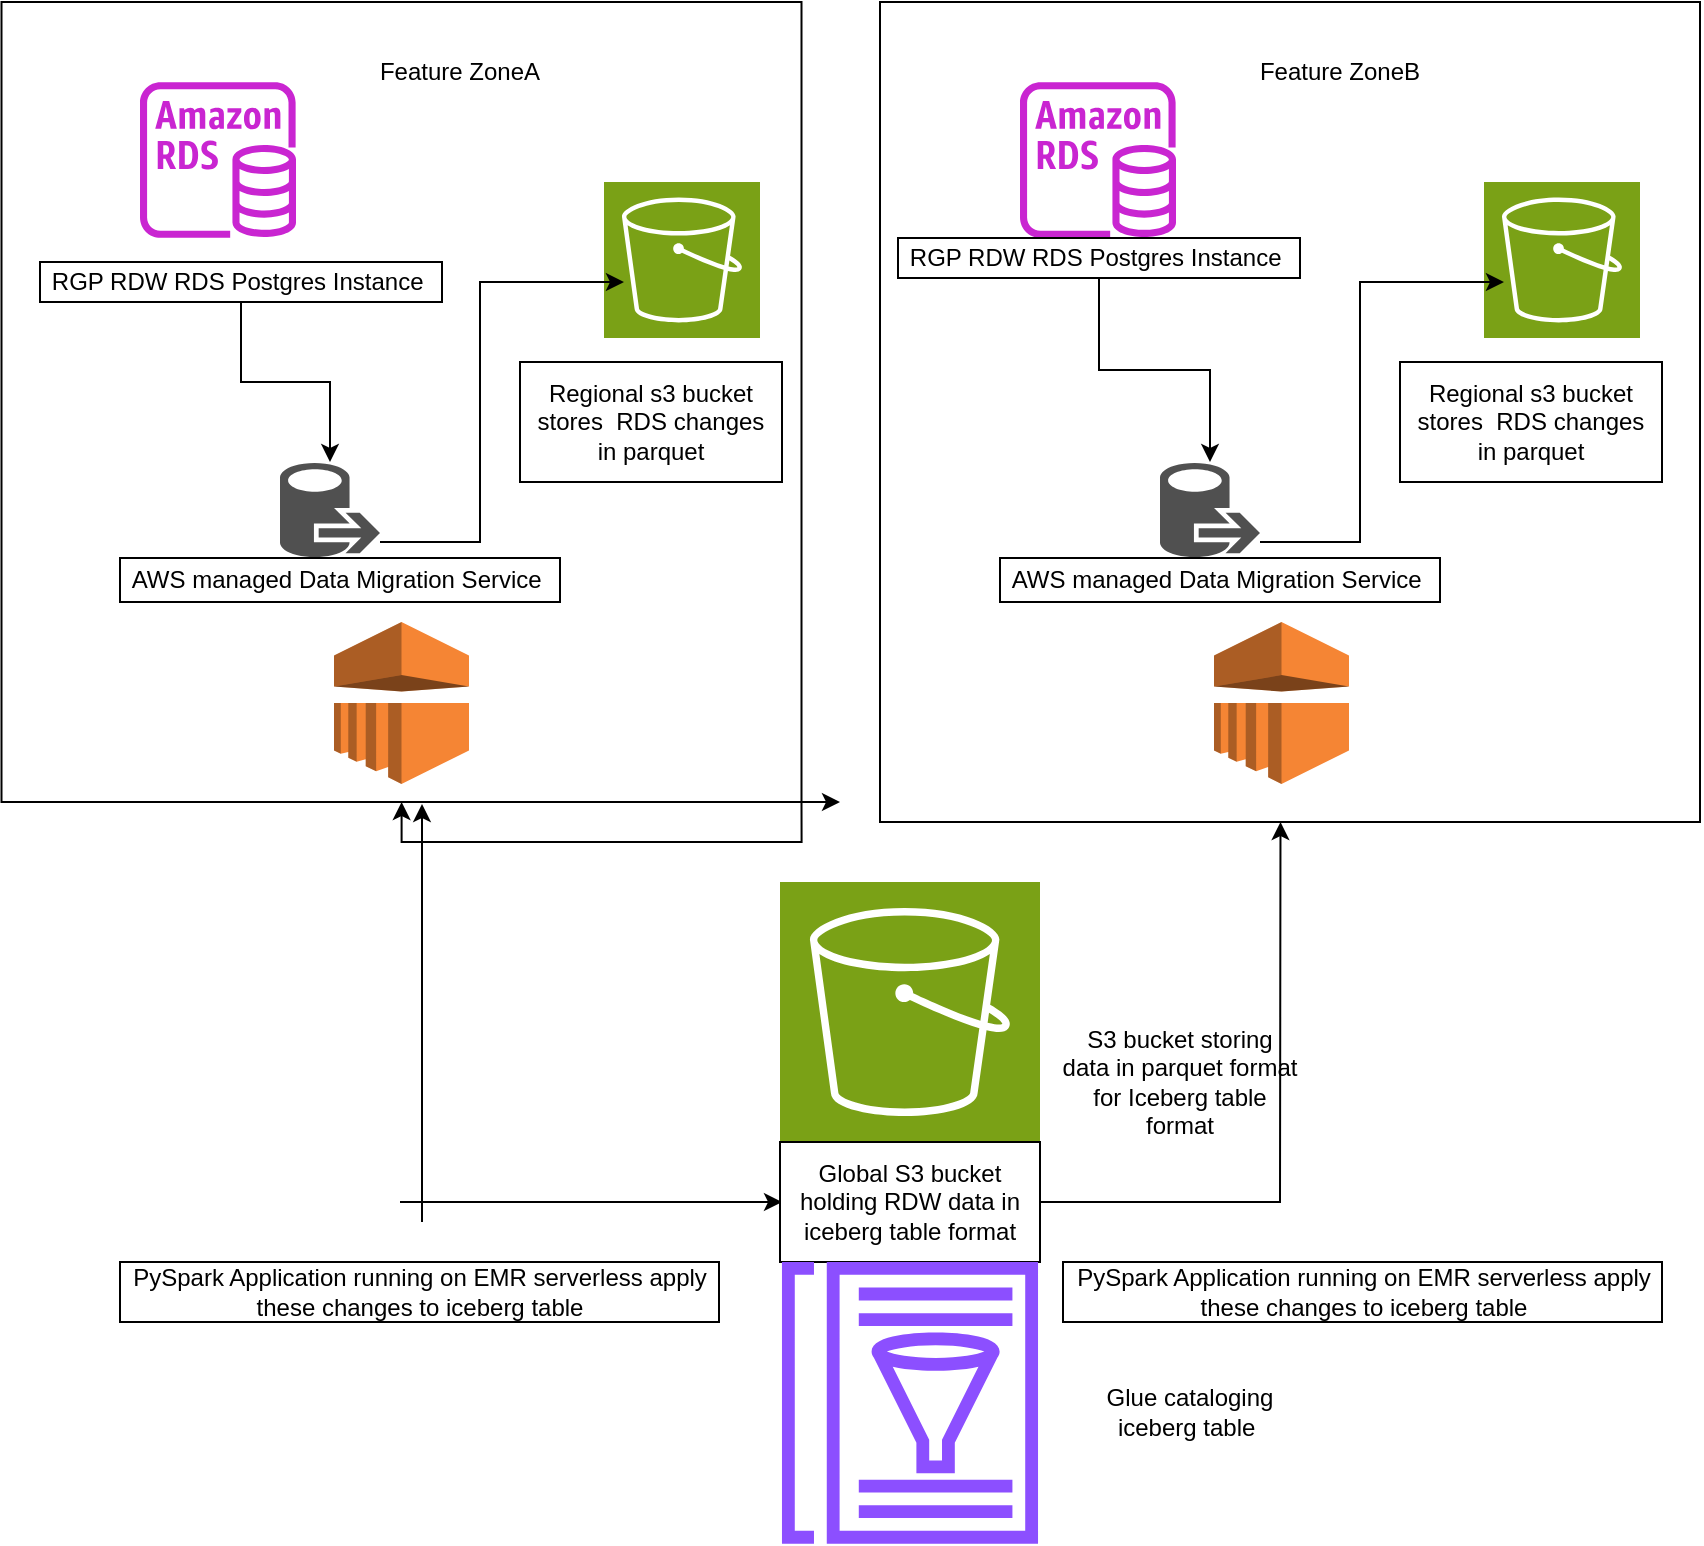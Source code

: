 <mxfile version="26.0.16">
  <diagram name="Page-1" id="RtcvBCFitgIsofb3k9Fe">
    <mxGraphModel dx="1891" dy="993" grid="1" gridSize="10" guides="1" tooltips="1" connect="1" arrows="1" fold="1" page="1" pageScale="1" pageWidth="850" pageHeight="1100" math="0" shadow="0">
      <root>
        <mxCell id="0" />
        <mxCell id="1" parent="0" />
        <mxCell id="HIlax8-P0HPLxPu31UDP-8" style="edgeStyle=orthogonalEdgeStyle;rounded=0;orthogonalLoop=1;jettySize=auto;html=1;exitX=1;exitY=1;exitDx=0;exitDy=0;" edge="1" parent="1" source="HIlax8-P0HPLxPu31UDP-2">
          <mxGeometry relative="1" as="geometry">
            <mxPoint x="430" y="410" as="targetPoint" />
          </mxGeometry>
        </mxCell>
        <mxCell id="HIlax8-P0HPLxPu31UDP-2" value="" style="whiteSpace=wrap;html=1;aspect=fixed;" vertex="1" parent="1">
          <mxGeometry x="10.75" y="10" width="400" height="400" as="geometry" />
        </mxCell>
        <mxCell id="x5c_Fmgo2Edh-NOIzDAB-1" value="" style="sketch=0;outlineConnect=0;fontColor=#232F3E;gradientColor=none;fillColor=#C925D1;strokeColor=none;dashed=0;verticalLabelPosition=bottom;verticalAlign=top;align=center;html=1;fontSize=12;fontStyle=0;aspect=fixed;pointerEvents=1;shape=mxgraph.aws4.rds_instance;" parent="1" vertex="1">
          <mxGeometry x="80" y="50" width="78" height="78" as="geometry" />
        </mxCell>
        <mxCell id="x5c_Fmgo2Edh-NOIzDAB-5" value="" style="sketch=0;points=[[0,0,0],[0.25,0,0],[0.5,0,0],[0.75,0,0],[1,0,0],[0,1,0],[0.25,1,0],[0.5,1,0],[0.75,1,0],[1,1,0],[0,0.25,0],[0,0.5,0],[0,0.75,0],[1,0.25,0],[1,0.5,0],[1,0.75,0]];outlineConnect=0;fontColor=#232F3E;fillColor=#7AA116;strokeColor=#ffffff;dashed=0;verticalLabelPosition=bottom;verticalAlign=top;align=center;html=1;fontSize=12;fontStyle=0;aspect=fixed;shape=mxgraph.aws4.resourceIcon;resIcon=mxgraph.aws4.s3;" parent="1" vertex="1">
          <mxGeometry x="400" y="450" width="130" height="130" as="geometry" />
        </mxCell>
        <mxCell id="x5c_Fmgo2Edh-NOIzDAB-6" value="" style="sketch=0;points=[[0,0,0],[0.25,0,0],[0.5,0,0],[0.75,0,0],[1,0,0],[0,1,0],[0.25,1,0],[0.5,1,0],[0.75,1,0],[1,1,0],[0,0.25,0],[0,0.5,0],[0,0.75,0],[1,0.25,0],[1,0.5,0],[1,0.75,0]];outlineConnect=0;fontColor=#232F3E;fillColor=#7AA116;strokeColor=#ffffff;dashed=0;verticalLabelPosition=bottom;verticalAlign=top;align=center;html=1;fontSize=12;fontStyle=0;aspect=fixed;shape=mxgraph.aws4.resourceIcon;resIcon=mxgraph.aws4.s3;" parent="1" vertex="1">
          <mxGeometry x="312" y="100" width="78" height="78" as="geometry" />
        </mxCell>
        <mxCell id="x5c_Fmgo2Edh-NOIzDAB-7" value="" style="sketch=0;pointerEvents=1;shadow=0;dashed=0;html=1;strokeColor=none;labelPosition=center;verticalLabelPosition=bottom;verticalAlign=top;align=center;fillColor=#505050;shape=mxgraph.mscae.intune.data_migration_wizard" parent="1" vertex="1">
          <mxGeometry x="150" y="240" width="50" height="48" as="geometry" />
        </mxCell>
        <mxCell id="x5c_Fmgo2Edh-NOIzDAB-9" style="edgeStyle=orthogonalEdgeStyle;rounded=0;orthogonalLoop=1;jettySize=auto;html=1;" parent="1" source="x5c_Fmgo2Edh-NOIzDAB-8" target="x5c_Fmgo2Edh-NOIzDAB-7" edge="1">
          <mxGeometry relative="1" as="geometry" />
        </mxCell>
        <mxCell id="x5c_Fmgo2Edh-NOIzDAB-8" value="RGP RDW RDS Postgres Instance&amp;nbsp;" style="rounded=0;whiteSpace=wrap;html=1;" parent="1" vertex="1">
          <mxGeometry x="30" y="140" width="201" height="20" as="geometry" />
        </mxCell>
        <mxCell id="x5c_Fmgo2Edh-NOIzDAB-10" value="AWS managed Data Migration Service&amp;nbsp;" style="rounded=0;whiteSpace=wrap;html=1;" parent="1" vertex="1">
          <mxGeometry x="70" y="288" width="220" height="22" as="geometry" />
        </mxCell>
        <mxCell id="HIlax8-P0HPLxPu31UDP-1" value="Regional s3 bucket stores&amp;nbsp; RDS changes in&amp;nbsp;parquet" style="rounded=0;whiteSpace=wrap;html=1;" vertex="1" parent="1">
          <mxGeometry x="270" y="190" width="131" height="60" as="geometry" />
        </mxCell>
        <mxCell id="HIlax8-P0HPLxPu31UDP-5" value="" style="endArrow=classic;html=1;rounded=0;entryX=0.128;entryY=0.641;entryDx=0;entryDy=0;entryPerimeter=0;" edge="1" parent="1" target="x5c_Fmgo2Edh-NOIzDAB-6">
          <mxGeometry width="50" height="50" relative="1" as="geometry">
            <mxPoint x="200" y="280" as="sourcePoint" />
            <mxPoint x="250" y="230" as="targetPoint" />
            <Array as="points">
              <mxPoint x="250" y="280" />
              <mxPoint x="250" y="150" />
            </Array>
          </mxGeometry>
        </mxCell>
        <mxCell id="HIlax8-P0HPLxPu31UDP-6" style="edgeStyle=orthogonalEdgeStyle;rounded=0;orthogonalLoop=1;jettySize=auto;html=1;exitX=1;exitY=1;exitDx=0;exitDy=0;" edge="1" parent="1" source="HIlax8-P0HPLxPu31UDP-2" target="HIlax8-P0HPLxPu31UDP-2">
          <mxGeometry relative="1" as="geometry" />
        </mxCell>
        <mxCell id="HIlax8-P0HPLxPu31UDP-7" value="" style="outlineConnect=0;dashed=0;verticalLabelPosition=bottom;verticalAlign=top;align=center;html=1;shape=mxgraph.aws3.emr;fillColor=#F58534;gradientColor=none;" vertex="1" parent="1">
          <mxGeometry x="177" y="320" width="67.5" height="81" as="geometry" />
        </mxCell>
        <mxCell id="HIlax8-P0HPLxPu31UDP-9" value="" style="endArrow=classic;html=1;rounded=0;entryX=0.042;entryY=0.542;entryDx=0;entryDy=0;entryPerimeter=0;" edge="1" parent="1">
          <mxGeometry width="50" height="50" relative="1" as="geometry">
            <mxPoint x="210" y="610" as="sourcePoint" />
            <mxPoint x="401.0" y="610" as="targetPoint" />
            <Array as="points" />
          </mxGeometry>
        </mxCell>
        <mxCell id="HIlax8-P0HPLxPu31UDP-13" value="" style="endArrow=classic;html=1;rounded=0;exitX=1;exitY=0.5;exitDx=0;exitDy=0;" edge="1" parent="1" source="HIlax8-P0HPLxPu31UDP-15">
          <mxGeometry width="50" height="50" relative="1" as="geometry">
            <mxPoint x="650.45" y="629" as="sourcePoint" />
            <mxPoint x="650.248" y="420" as="targetPoint" />
            <Array as="points">
              <mxPoint x="650" y="610" />
            </Array>
          </mxGeometry>
        </mxCell>
        <mxCell id="HIlax8-P0HPLxPu31UDP-14" value="PySpark Application running on EMR serverless apply these changes to iceberg table" style="rounded=0;whiteSpace=wrap;html=1;" vertex="1" parent="1">
          <mxGeometry x="70" y="640" width="299.5" height="30" as="geometry" />
        </mxCell>
        <mxCell id="HIlax8-P0HPLxPu31UDP-15" value="Global S3 bucket holding RDW data in iceberg table format" style="rounded=0;whiteSpace=wrap;html=1;" vertex="1" parent="1">
          <mxGeometry x="400" y="580" width="130" height="60" as="geometry" />
        </mxCell>
        <mxCell id="HIlax8-P0HPLxPu31UDP-17" value="" style="sketch=0;outlineConnect=0;fontColor=#232F3E;gradientColor=none;fillColor=#8C4FFF;strokeColor=none;dashed=0;verticalLabelPosition=bottom;verticalAlign=top;align=center;html=1;fontSize=12;fontStyle=0;aspect=fixed;pointerEvents=1;shape=mxgraph.aws4.glue_data_catalog;" vertex="1" parent="1">
          <mxGeometry x="400" y="640" width="130" height="140.83" as="geometry" />
        </mxCell>
        <mxCell id="HIlax8-P0HPLxPu31UDP-20" value="S3 bucket storing data in parquet format for Iceberg table format" style="text;html=1;align=center;verticalAlign=middle;whiteSpace=wrap;rounded=0;" vertex="1" parent="1">
          <mxGeometry x="540" y="520" width="120" height="60" as="geometry" />
        </mxCell>
        <mxCell id="HIlax8-P0HPLxPu31UDP-21" value="Glue cataloging iceberg table&amp;nbsp;" style="text;html=1;align=center;verticalAlign=middle;whiteSpace=wrap;rounded=0;" vertex="1" parent="1">
          <mxGeometry x="550" y="700" width="110" height="30" as="geometry" />
        </mxCell>
        <mxCell id="HIlax8-P0HPLxPu31UDP-22" value="" style="whiteSpace=wrap;html=1;aspect=fixed;" vertex="1" parent="1">
          <mxGeometry x="450" y="10" width="410" height="410" as="geometry" />
        </mxCell>
        <mxCell id="HIlax8-P0HPLxPu31UDP-23" value="" style="sketch=0;outlineConnect=0;fontColor=#232F3E;gradientColor=none;fillColor=#C925D1;strokeColor=none;dashed=0;verticalLabelPosition=bottom;verticalAlign=top;align=center;html=1;fontSize=12;fontStyle=0;aspect=fixed;pointerEvents=1;shape=mxgraph.aws4.rds_instance;" vertex="1" parent="1">
          <mxGeometry x="520" y="50" width="78" height="78" as="geometry" />
        </mxCell>
        <mxCell id="HIlax8-P0HPLxPu31UDP-24" value="" style="sketch=0;points=[[0,0,0],[0.25,0,0],[0.5,0,0],[0.75,0,0],[1,0,0],[0,1,0],[0.25,1,0],[0.5,1,0],[0.75,1,0],[1,1,0],[0,0.25,0],[0,0.5,0],[0,0.75,0],[1,0.25,0],[1,0.5,0],[1,0.75,0]];outlineConnect=0;fontColor=#232F3E;fillColor=#7AA116;strokeColor=#ffffff;dashed=0;verticalLabelPosition=bottom;verticalAlign=top;align=center;html=1;fontSize=12;fontStyle=0;aspect=fixed;shape=mxgraph.aws4.resourceIcon;resIcon=mxgraph.aws4.s3;" vertex="1" parent="1">
          <mxGeometry x="752" y="100" width="78" height="78" as="geometry" />
        </mxCell>
        <mxCell id="HIlax8-P0HPLxPu31UDP-25" value="" style="sketch=0;pointerEvents=1;shadow=0;dashed=0;html=1;strokeColor=none;labelPosition=center;verticalLabelPosition=bottom;verticalAlign=top;align=center;fillColor=#505050;shape=mxgraph.mscae.intune.data_migration_wizard" vertex="1" parent="1">
          <mxGeometry x="590" y="240" width="50" height="48" as="geometry" />
        </mxCell>
        <mxCell id="HIlax8-P0HPLxPu31UDP-26" style="edgeStyle=orthogonalEdgeStyle;rounded=0;orthogonalLoop=1;jettySize=auto;html=1;exitX=0.5;exitY=1;exitDx=0;exitDy=0;" edge="1" parent="1" target="HIlax8-P0HPLxPu31UDP-25" source="HIlax8-P0HPLxPu31UDP-31">
          <mxGeometry relative="1" as="geometry">
            <mxPoint x="571" y="160" as="sourcePoint" />
          </mxGeometry>
        </mxCell>
        <mxCell id="HIlax8-P0HPLxPu31UDP-27" value="AWS managed Data Migration Service&amp;nbsp;" style="rounded=0;whiteSpace=wrap;html=1;" vertex="1" parent="1">
          <mxGeometry x="510" y="288" width="220" height="22" as="geometry" />
        </mxCell>
        <mxCell id="HIlax8-P0HPLxPu31UDP-28" value="Regional s3 bucket stores&amp;nbsp; RDS changes in&amp;nbsp;parquet" style="rounded=0;whiteSpace=wrap;html=1;" vertex="1" parent="1">
          <mxGeometry x="710" y="190" width="131" height="60" as="geometry" />
        </mxCell>
        <mxCell id="HIlax8-P0HPLxPu31UDP-29" value="" style="endArrow=classic;html=1;rounded=0;entryX=0.128;entryY=0.641;entryDx=0;entryDy=0;entryPerimeter=0;" edge="1" parent="1" target="HIlax8-P0HPLxPu31UDP-24">
          <mxGeometry width="50" height="50" relative="1" as="geometry">
            <mxPoint x="640" y="280" as="sourcePoint" />
            <mxPoint x="690" y="230" as="targetPoint" />
            <Array as="points">
              <mxPoint x="690" y="280" />
              <mxPoint x="690" y="150" />
            </Array>
          </mxGeometry>
        </mxCell>
        <mxCell id="HIlax8-P0HPLxPu31UDP-30" value="" style="outlineConnect=0;dashed=0;verticalLabelPosition=bottom;verticalAlign=top;align=center;html=1;shape=mxgraph.aws3.emr;fillColor=#F58534;gradientColor=none;" vertex="1" parent="1">
          <mxGeometry x="617" y="320" width="67.5" height="81" as="geometry" />
        </mxCell>
        <mxCell id="HIlax8-P0HPLxPu31UDP-31" value="RGP RDW RDS Postgres Instance&amp;nbsp;" style="rounded=0;whiteSpace=wrap;html=1;" vertex="1" parent="1">
          <mxGeometry x="459" y="128" width="201" height="20" as="geometry" />
        </mxCell>
        <mxCell id="HIlax8-P0HPLxPu31UDP-32" value="PySpark Application running on EMR serverless apply these changes to iceberg table" style="rounded=0;whiteSpace=wrap;html=1;" vertex="1" parent="1">
          <mxGeometry x="541.5" y="640" width="299.5" height="30" as="geometry" />
        </mxCell>
        <mxCell id="HIlax8-P0HPLxPu31UDP-33" value="" style="endArrow=classic;html=1;rounded=0;" edge="1" parent="1">
          <mxGeometry width="50" height="50" relative="1" as="geometry">
            <mxPoint x="221" y="620" as="sourcePoint" />
            <mxPoint x="221" y="411" as="targetPoint" />
          </mxGeometry>
        </mxCell>
        <mxCell id="HIlax8-P0HPLxPu31UDP-35" value="Feature ZoneA" style="text;html=1;align=center;verticalAlign=middle;whiteSpace=wrap;rounded=0;" vertex="1" parent="1">
          <mxGeometry x="189.75" y="30" width="100.25" height="30" as="geometry" />
        </mxCell>
        <mxCell id="HIlax8-P0HPLxPu31UDP-36" value="Feature ZoneB" style="text;html=1;align=center;verticalAlign=middle;whiteSpace=wrap;rounded=0;" vertex="1" parent="1">
          <mxGeometry x="629.75" y="30" width="100.25" height="30" as="geometry" />
        </mxCell>
      </root>
    </mxGraphModel>
  </diagram>
</mxfile>
